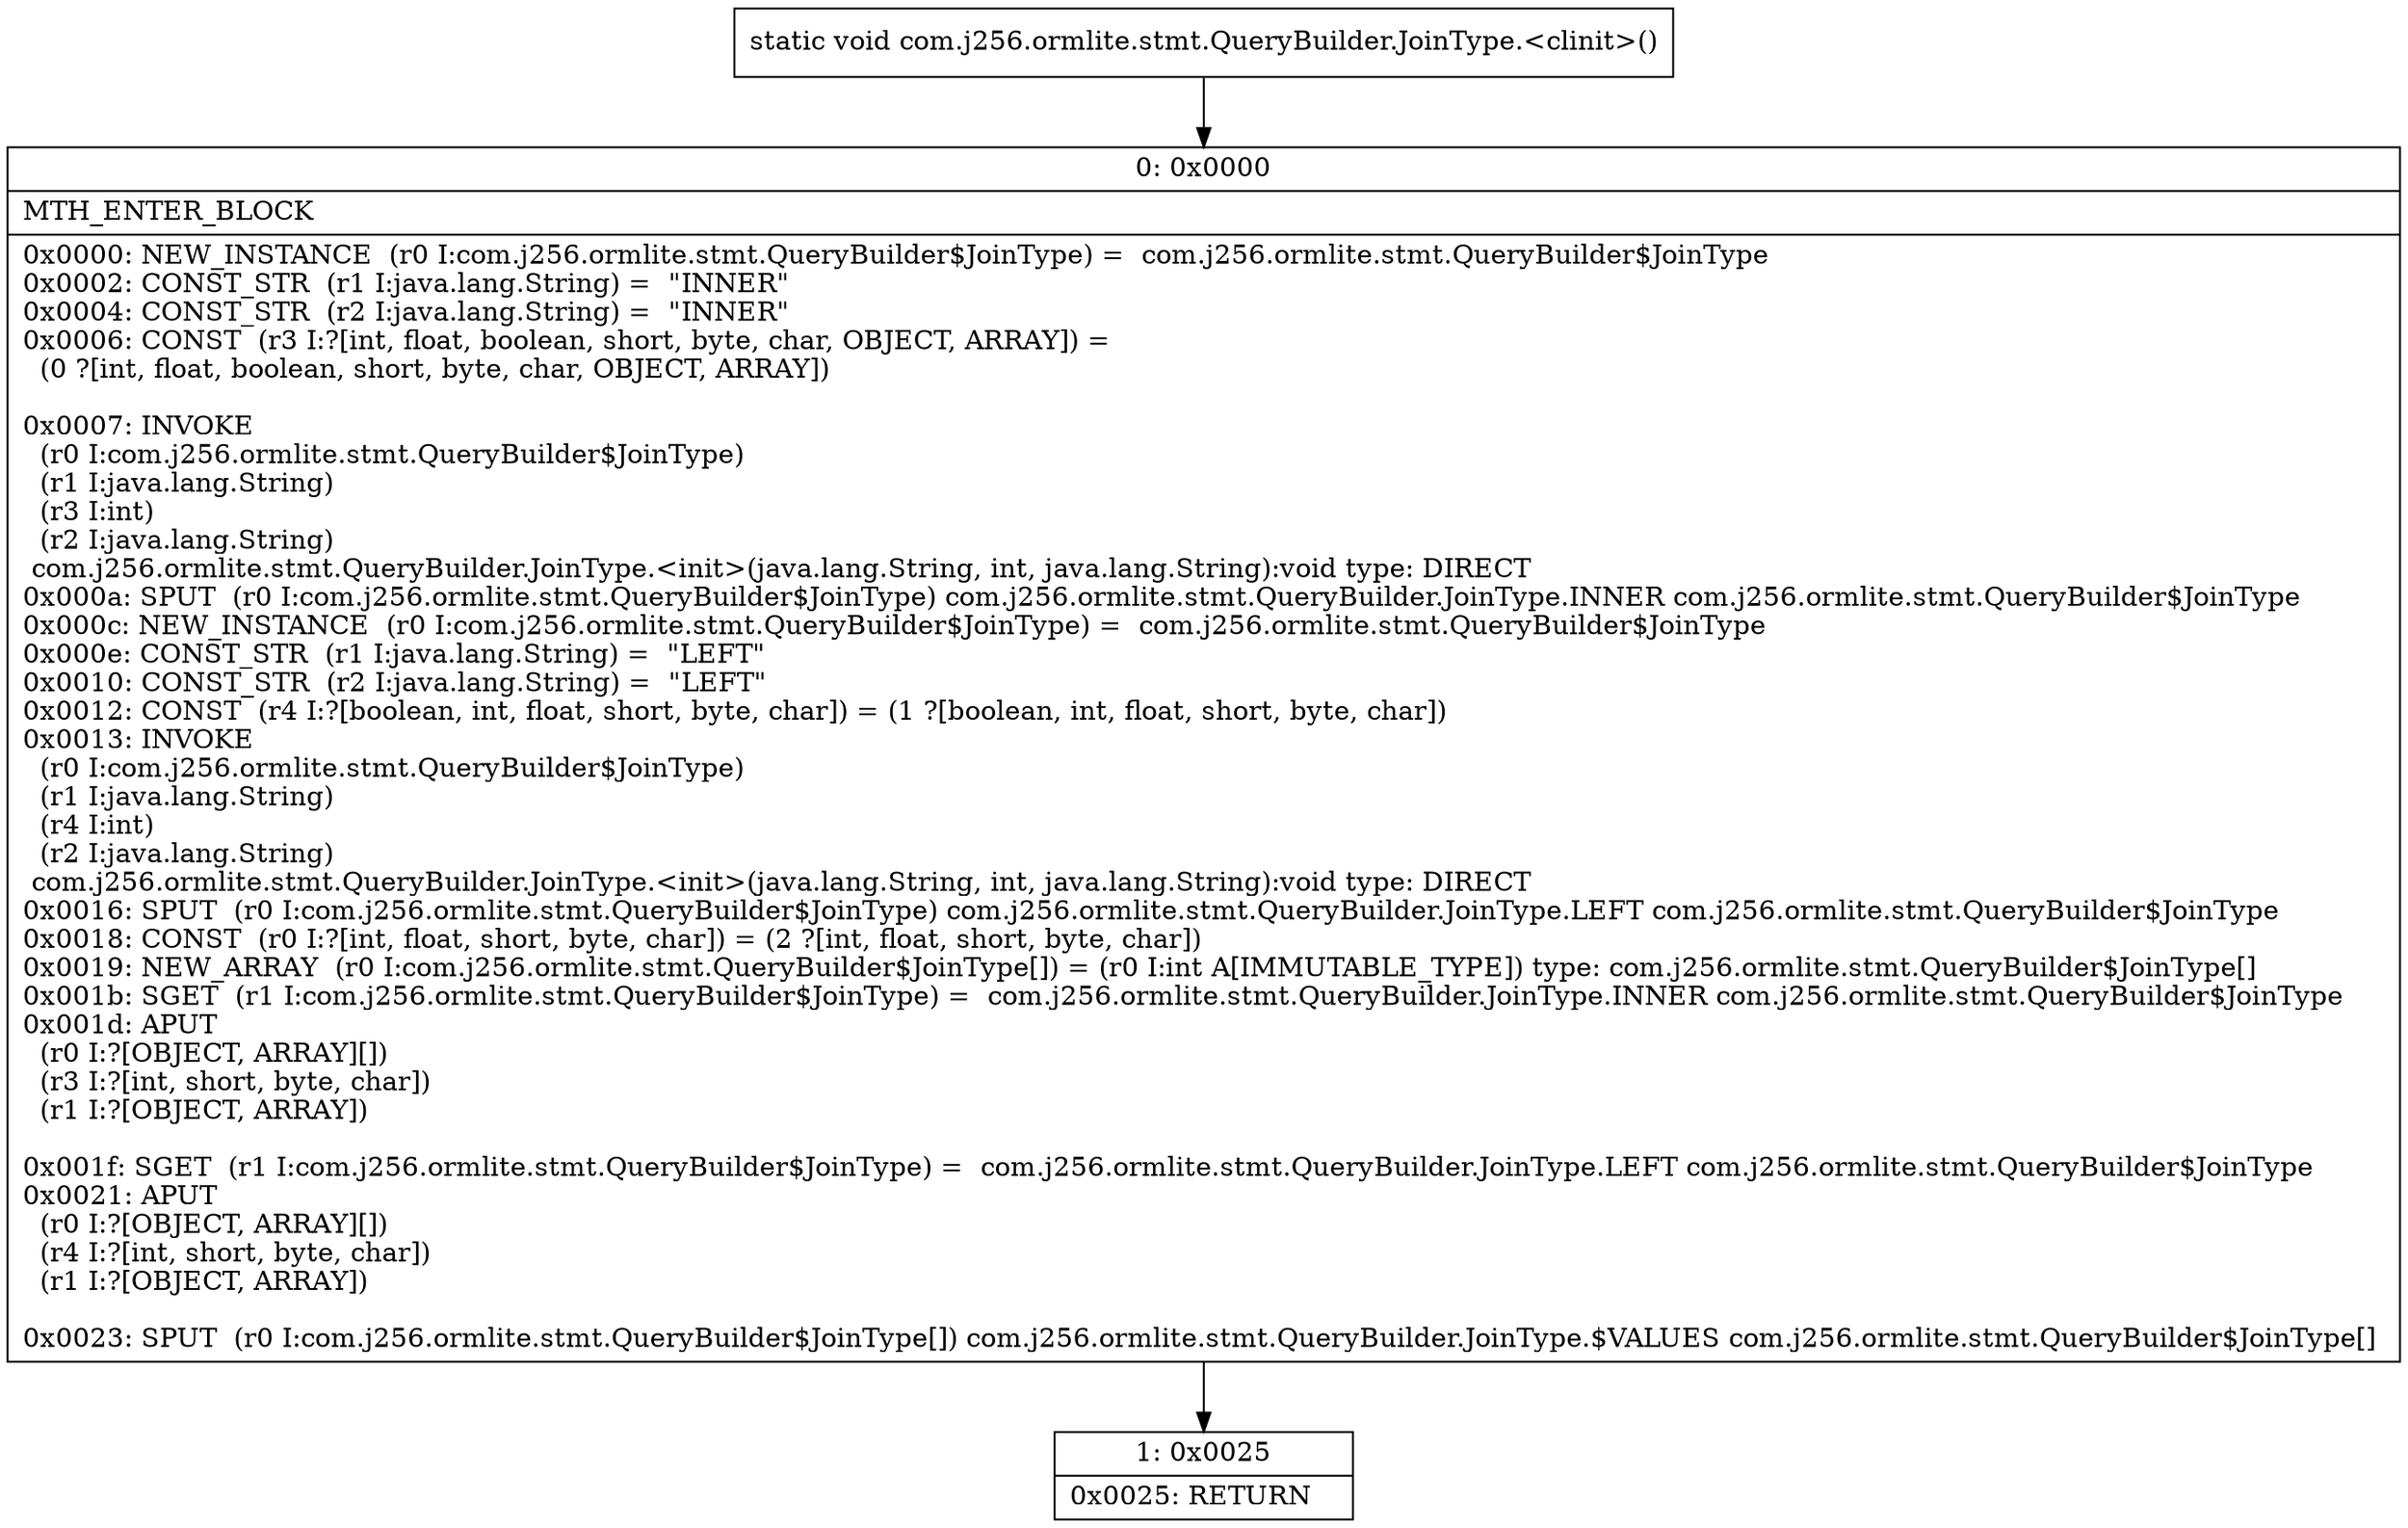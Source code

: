 digraph "CFG forcom.j256.ormlite.stmt.QueryBuilder.JoinType.\<clinit\>()V" {
Node_0 [shape=record,label="{0\:\ 0x0000|MTH_ENTER_BLOCK\l|0x0000: NEW_INSTANCE  (r0 I:com.j256.ormlite.stmt.QueryBuilder$JoinType) =  com.j256.ormlite.stmt.QueryBuilder$JoinType \l0x0002: CONST_STR  (r1 I:java.lang.String) =  \"INNER\" \l0x0004: CONST_STR  (r2 I:java.lang.String) =  \"INNER\" \l0x0006: CONST  (r3 I:?[int, float, boolean, short, byte, char, OBJECT, ARRAY]) = \l  (0 ?[int, float, boolean, short, byte, char, OBJECT, ARRAY])\l \l0x0007: INVOKE  \l  (r0 I:com.j256.ormlite.stmt.QueryBuilder$JoinType)\l  (r1 I:java.lang.String)\l  (r3 I:int)\l  (r2 I:java.lang.String)\l com.j256.ormlite.stmt.QueryBuilder.JoinType.\<init\>(java.lang.String, int, java.lang.String):void type: DIRECT \l0x000a: SPUT  (r0 I:com.j256.ormlite.stmt.QueryBuilder$JoinType) com.j256.ormlite.stmt.QueryBuilder.JoinType.INNER com.j256.ormlite.stmt.QueryBuilder$JoinType \l0x000c: NEW_INSTANCE  (r0 I:com.j256.ormlite.stmt.QueryBuilder$JoinType) =  com.j256.ormlite.stmt.QueryBuilder$JoinType \l0x000e: CONST_STR  (r1 I:java.lang.String) =  \"LEFT\" \l0x0010: CONST_STR  (r2 I:java.lang.String) =  \"LEFT\" \l0x0012: CONST  (r4 I:?[boolean, int, float, short, byte, char]) = (1 ?[boolean, int, float, short, byte, char]) \l0x0013: INVOKE  \l  (r0 I:com.j256.ormlite.stmt.QueryBuilder$JoinType)\l  (r1 I:java.lang.String)\l  (r4 I:int)\l  (r2 I:java.lang.String)\l com.j256.ormlite.stmt.QueryBuilder.JoinType.\<init\>(java.lang.String, int, java.lang.String):void type: DIRECT \l0x0016: SPUT  (r0 I:com.j256.ormlite.stmt.QueryBuilder$JoinType) com.j256.ormlite.stmt.QueryBuilder.JoinType.LEFT com.j256.ormlite.stmt.QueryBuilder$JoinType \l0x0018: CONST  (r0 I:?[int, float, short, byte, char]) = (2 ?[int, float, short, byte, char]) \l0x0019: NEW_ARRAY  (r0 I:com.j256.ormlite.stmt.QueryBuilder$JoinType[]) = (r0 I:int A[IMMUTABLE_TYPE]) type: com.j256.ormlite.stmt.QueryBuilder$JoinType[] \l0x001b: SGET  (r1 I:com.j256.ormlite.stmt.QueryBuilder$JoinType) =  com.j256.ormlite.stmt.QueryBuilder.JoinType.INNER com.j256.ormlite.stmt.QueryBuilder$JoinType \l0x001d: APUT  \l  (r0 I:?[OBJECT, ARRAY][])\l  (r3 I:?[int, short, byte, char])\l  (r1 I:?[OBJECT, ARRAY])\l \l0x001f: SGET  (r1 I:com.j256.ormlite.stmt.QueryBuilder$JoinType) =  com.j256.ormlite.stmt.QueryBuilder.JoinType.LEFT com.j256.ormlite.stmt.QueryBuilder$JoinType \l0x0021: APUT  \l  (r0 I:?[OBJECT, ARRAY][])\l  (r4 I:?[int, short, byte, char])\l  (r1 I:?[OBJECT, ARRAY])\l \l0x0023: SPUT  (r0 I:com.j256.ormlite.stmt.QueryBuilder$JoinType[]) com.j256.ormlite.stmt.QueryBuilder.JoinType.$VALUES com.j256.ormlite.stmt.QueryBuilder$JoinType[] \l}"];
Node_1 [shape=record,label="{1\:\ 0x0025|0x0025: RETURN   \l}"];
MethodNode[shape=record,label="{static void com.j256.ormlite.stmt.QueryBuilder.JoinType.\<clinit\>() }"];
MethodNode -> Node_0;
Node_0 -> Node_1;
}

